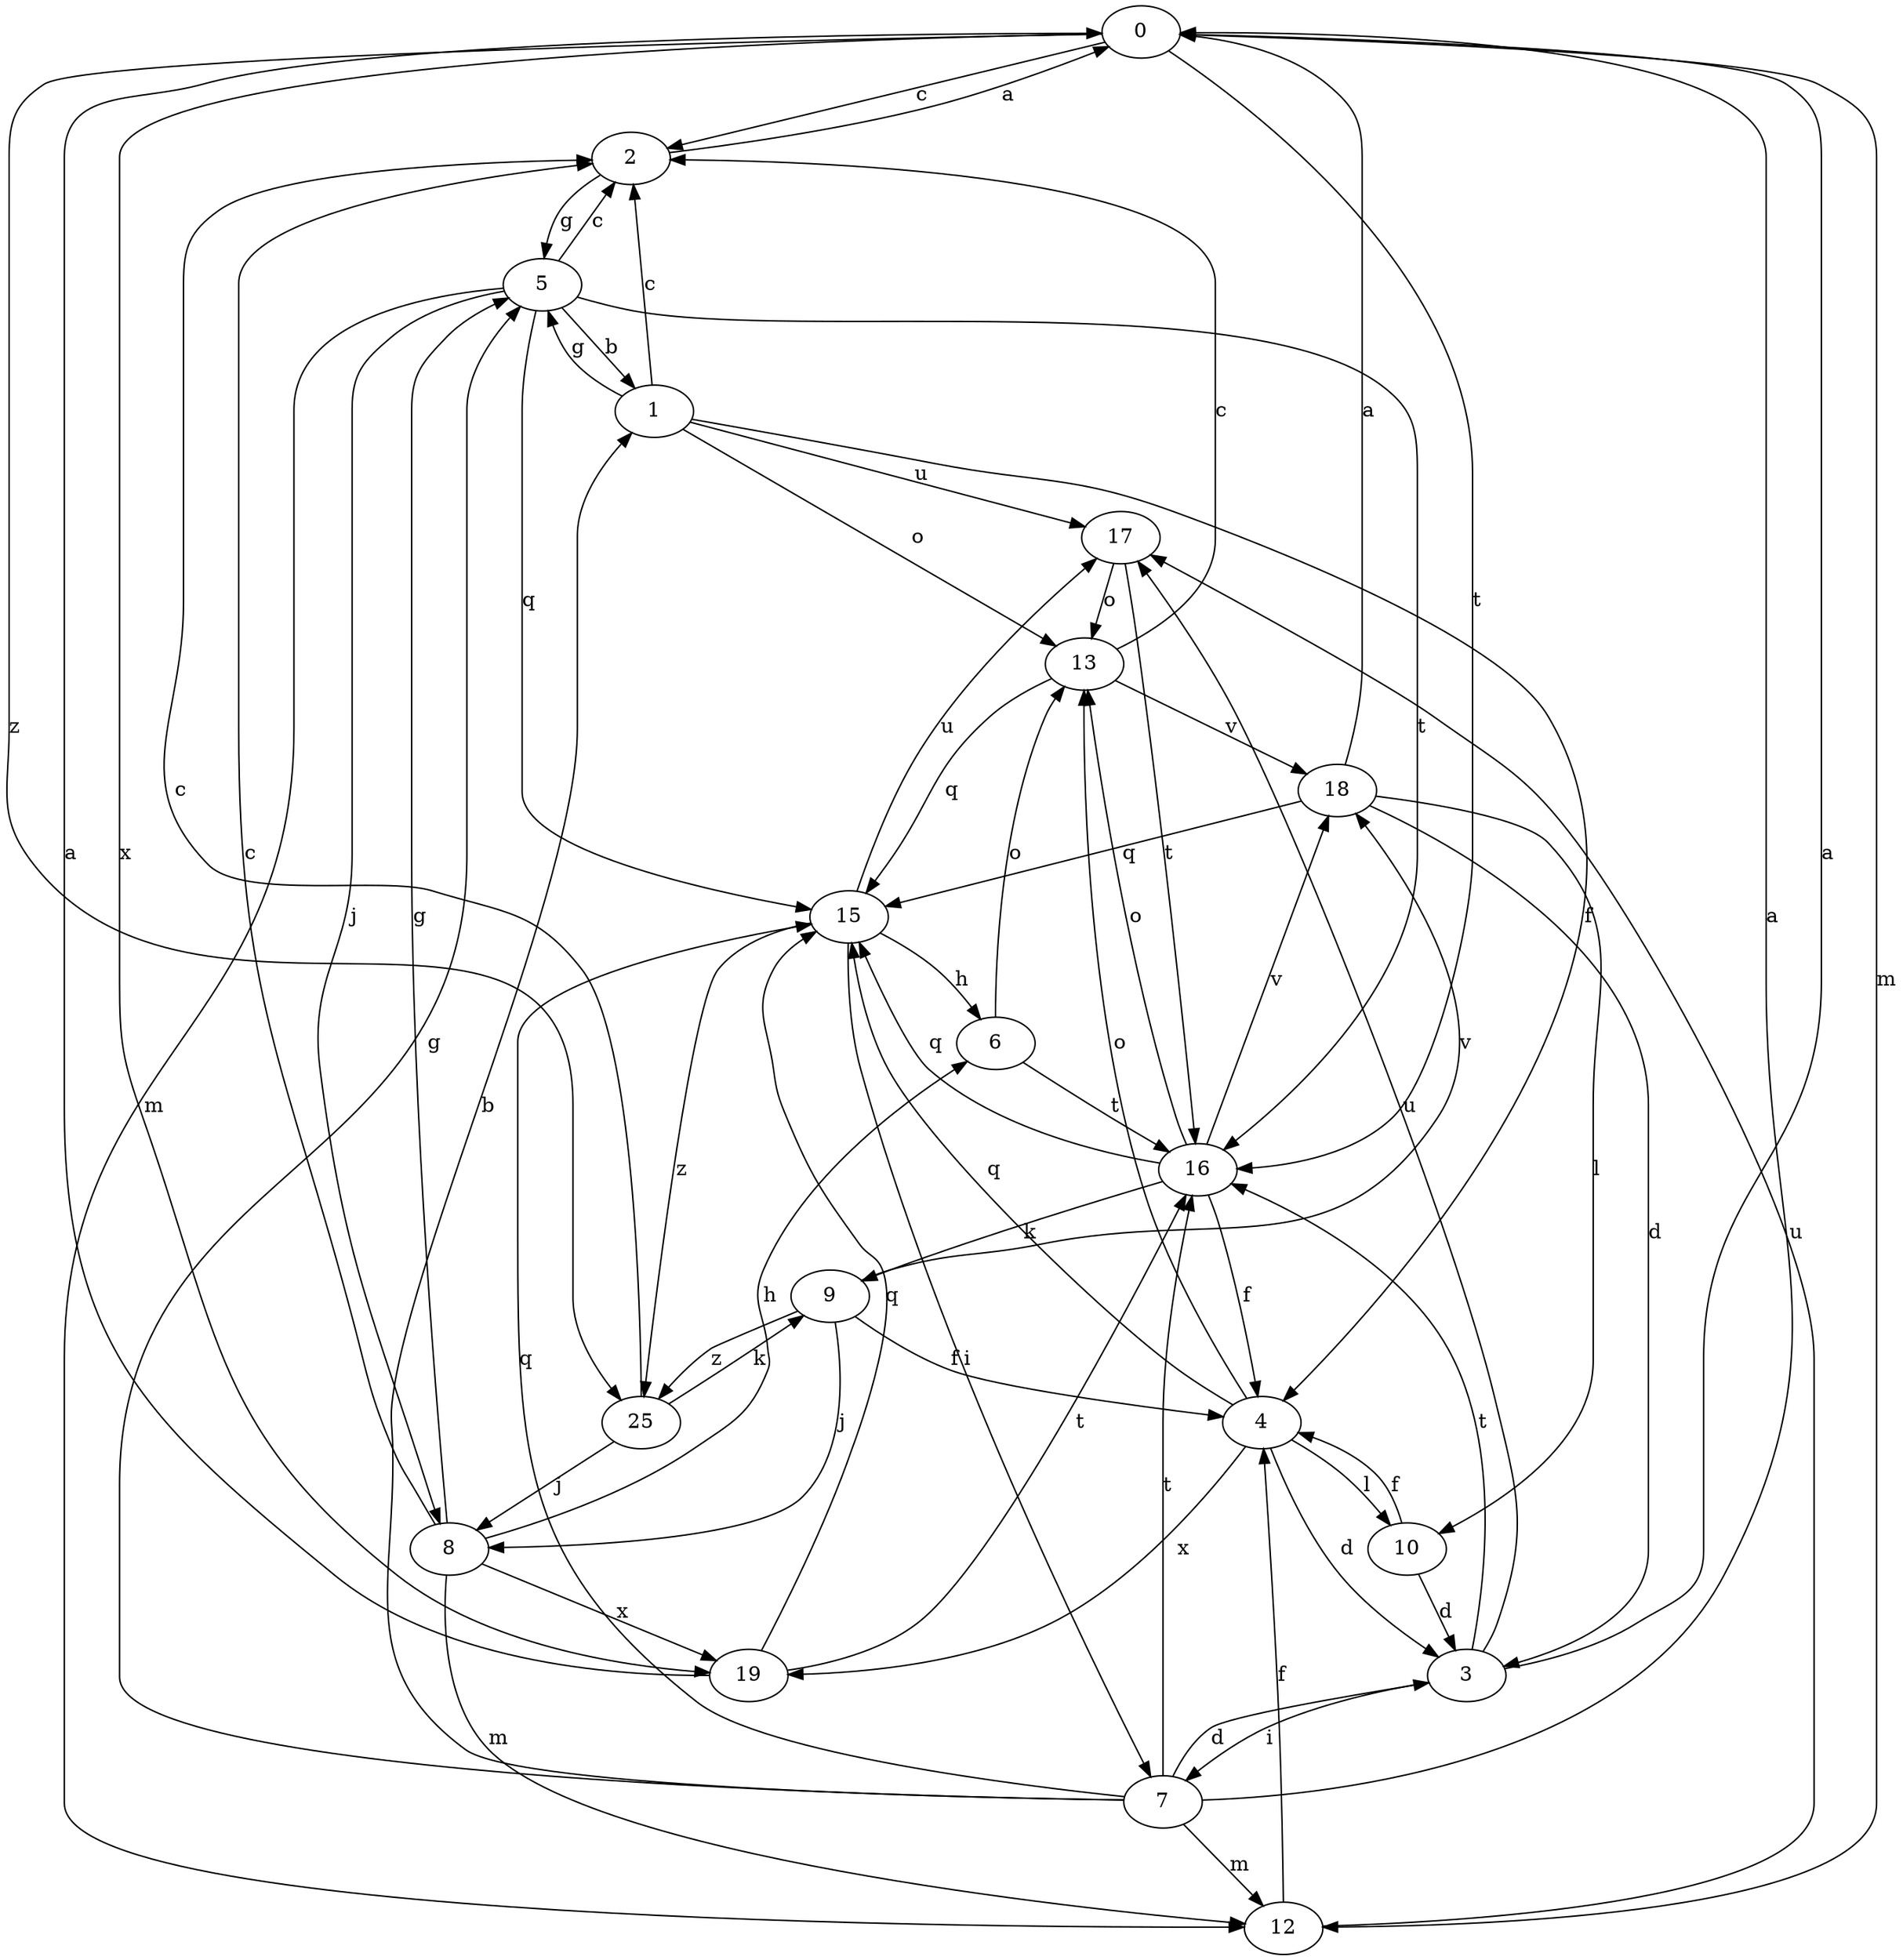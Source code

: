 strict digraph  {
0;
1;
2;
3;
4;
5;
6;
7;
8;
9;
10;
12;
13;
15;
16;
17;
18;
19;
25;
0 -> 2  [label=c];
0 -> 12  [label=m];
0 -> 16  [label=t];
0 -> 19  [label=x];
0 -> 25  [label=z];
1 -> 2  [label=c];
1 -> 4  [label=f];
1 -> 5  [label=g];
1 -> 13  [label=o];
1 -> 17  [label=u];
2 -> 0  [label=a];
2 -> 5  [label=g];
3 -> 0  [label=a];
3 -> 7  [label=i];
3 -> 16  [label=t];
3 -> 17  [label=u];
4 -> 3  [label=d];
4 -> 10  [label=l];
4 -> 13  [label=o];
4 -> 15  [label=q];
4 -> 19  [label=x];
5 -> 1  [label=b];
5 -> 2  [label=c];
5 -> 8  [label=j];
5 -> 12  [label=m];
5 -> 15  [label=q];
5 -> 16  [label=t];
6 -> 13  [label=o];
6 -> 16  [label=t];
7 -> 0  [label=a];
7 -> 1  [label=b];
7 -> 3  [label=d];
7 -> 5  [label=g];
7 -> 12  [label=m];
7 -> 15  [label=q];
7 -> 16  [label=t];
8 -> 2  [label=c];
8 -> 5  [label=g];
8 -> 6  [label=h];
8 -> 12  [label=m];
8 -> 19  [label=x];
9 -> 4  [label=f];
9 -> 8  [label=j];
9 -> 18  [label=v];
9 -> 25  [label=z];
10 -> 3  [label=d];
10 -> 4  [label=f];
12 -> 4  [label=f];
12 -> 17  [label=u];
13 -> 2  [label=c];
13 -> 15  [label=q];
13 -> 18  [label=v];
15 -> 6  [label=h];
15 -> 7  [label=i];
15 -> 17  [label=u];
15 -> 25  [label=z];
16 -> 4  [label=f];
16 -> 9  [label=k];
16 -> 13  [label=o];
16 -> 15  [label=q];
16 -> 18  [label=v];
17 -> 13  [label=o];
17 -> 16  [label=t];
18 -> 0  [label=a];
18 -> 3  [label=d];
18 -> 10  [label=l];
18 -> 15  [label=q];
19 -> 0  [label=a];
19 -> 15  [label=q];
19 -> 16  [label=t];
25 -> 2  [label=c];
25 -> 8  [label=j];
25 -> 9  [label=k];
}
